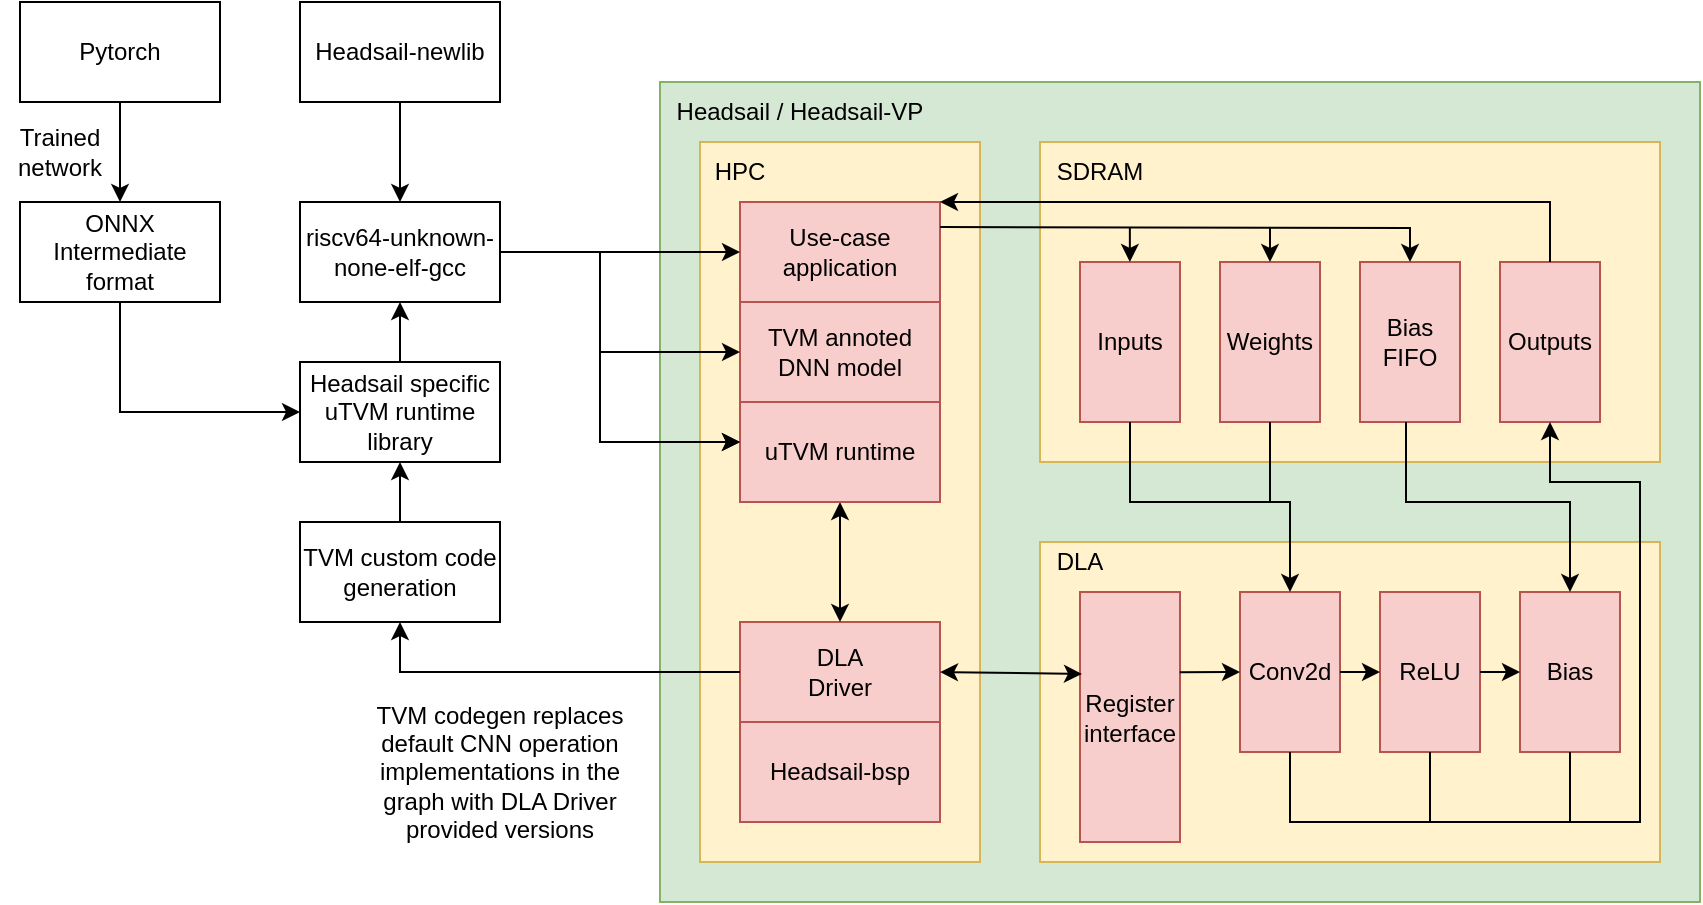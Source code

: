 <mxfile version="24.5.5" type="device">
  <diagram name="Page-1" id="GCnkC4KoJbqLiDJJ_nu2">
    <mxGraphModel dx="1582" dy="480" grid="1" gridSize="10" guides="1" tooltips="1" connect="1" arrows="1" fold="1" page="1" pageScale="1" pageWidth="827" pageHeight="1169" math="0" shadow="0">
      <root>
        <mxCell id="0" />
        <mxCell id="1" parent="0" />
        <mxCell id="RKTFT_MF-WC7LOVPMdj9-1" value="Pytorch" style="rounded=0;whiteSpace=wrap;html=1;" parent="1" vertex="1">
          <mxGeometry x="-10" y="60" width="100" height="50" as="geometry" />
        </mxCell>
        <mxCell id="RKTFT_MF-WC7LOVPMdj9-2" value="" style="endArrow=classic;html=1;rounded=0;exitX=0.5;exitY=1;exitDx=0;exitDy=0;entryX=0.5;entryY=0;entryDx=0;entryDy=0;" parent="1" source="RKTFT_MF-WC7LOVPMdj9-1" target="RKTFT_MF-WC7LOVPMdj9-4" edge="1">
          <mxGeometry width="50" height="50" relative="1" as="geometry">
            <mxPoint x="-90" y="200" as="sourcePoint" />
            <mxPoint y="185" as="targetPoint" />
          </mxGeometry>
        </mxCell>
        <mxCell id="RKTFT_MF-WC7LOVPMdj9-3" value="Trained network" style="text;html=1;align=center;verticalAlign=middle;whiteSpace=wrap;rounded=0;" parent="1" vertex="1">
          <mxGeometry x="-20" y="120" width="60" height="30" as="geometry" />
        </mxCell>
        <mxCell id="RKTFT_MF-WC7LOVPMdj9-4" value="&lt;div&gt;ONNX&lt;/div&gt;&lt;div&gt;Intermediate&lt;/div&gt;&lt;div&gt;format&lt;br&gt;&lt;/div&gt;" style="rounded=0;whiteSpace=wrap;html=1;" parent="1" vertex="1">
          <mxGeometry x="-10" y="160" width="100" height="50" as="geometry" />
        </mxCell>
        <mxCell id="RKTFT_MF-WC7LOVPMdj9-6" value="&lt;div&gt;TVM custom code generation&lt;br&gt;&lt;/div&gt;" style="rounded=0;whiteSpace=wrap;html=1;" parent="1" vertex="1">
          <mxGeometry x="130" y="320" width="100" height="50" as="geometry" />
        </mxCell>
        <mxCell id="RKTFT_MF-WC7LOVPMdj9-12" value="" style="rounded=0;whiteSpace=wrap;html=1;fillColor=#d5e8d4;strokeColor=#82b366;" parent="1" vertex="1">
          <mxGeometry x="310" y="100" width="520" height="410" as="geometry" />
        </mxCell>
        <mxCell id="RKTFT_MF-WC7LOVPMdj9-13" value="Headsail / Headsail-VP" style="text;html=1;align=center;verticalAlign=middle;whiteSpace=wrap;rounded=0;movable=1;resizable=1;rotatable=1;deletable=1;editable=1;locked=0;connectable=1;" parent="1" vertex="1">
          <mxGeometry x="310" y="100" width="140" height="30" as="geometry" />
        </mxCell>
        <mxCell id="RKTFT_MF-WC7LOVPMdj9-14" value="&lt;div&gt;&lt;br&gt;&lt;/div&gt;" style="rounded=0;whiteSpace=wrap;html=1;fillColor=#fff2cc;strokeColor=#d6b656;" parent="1" vertex="1">
          <mxGeometry x="500" y="330" width="310" height="160" as="geometry" />
        </mxCell>
        <mxCell id="RKTFT_MF-WC7LOVPMdj9-15" value="" style="rounded=0;whiteSpace=wrap;html=1;fillColor=#fff2cc;strokeColor=#d6b656;" parent="1" vertex="1">
          <mxGeometry x="330" y="130" width="140" height="360" as="geometry" />
        </mxCell>
        <mxCell id="RKTFT_MF-WC7LOVPMdj9-16" value="HPC" style="text;html=1;align=center;verticalAlign=middle;whiteSpace=wrap;rounded=0;" parent="1" vertex="1">
          <mxGeometry x="330" y="130" width="40" height="30" as="geometry" />
        </mxCell>
        <mxCell id="RKTFT_MF-WC7LOVPMdj9-17" value="&lt;div&gt;DLA&lt;/div&gt;Driver" style="rounded=0;whiteSpace=wrap;html=1;fillColor=#f8cecc;strokeColor=#b85450;" parent="1" vertex="1">
          <mxGeometry x="350" y="370" width="100" height="50" as="geometry" />
        </mxCell>
        <mxCell id="RKTFT_MF-WC7LOVPMdj9-19" value="TVM annoted DNN model" style="rounded=0;whiteSpace=wrap;html=1;fillColor=#f8cecc;strokeColor=#b85450;" parent="1" vertex="1">
          <mxGeometry x="350" y="210" width="100" height="50" as="geometry" />
        </mxCell>
        <mxCell id="RKTFT_MF-WC7LOVPMdj9-20" value="Use-case application" style="rounded=0;whiteSpace=wrap;html=1;fillColor=#f8cecc;strokeColor=#b85450;" parent="1" vertex="1">
          <mxGeometry x="350" y="160" width="100" height="50" as="geometry" />
        </mxCell>
        <mxCell id="RKTFT_MF-WC7LOVPMdj9-22" value="" style="endArrow=classic;html=1;rounded=0;exitX=0;exitY=0.5;exitDx=0;exitDy=0;entryX=0.5;entryY=1;entryDx=0;entryDy=0;" parent="1" source="RKTFT_MF-WC7LOVPMdj9-17" target="RKTFT_MF-WC7LOVPMdj9-6" edge="1">
          <mxGeometry width="50" height="50" relative="1" as="geometry">
            <mxPoint x="560" y="460" as="sourcePoint" />
            <mxPoint x="420" y="290" as="targetPoint" />
            <Array as="points">
              <mxPoint x="180" y="395" />
            </Array>
          </mxGeometry>
        </mxCell>
        <mxCell id="RKTFT_MF-WC7LOVPMdj9-23" value="TVM codegen replaces default CNN operation implementations in the graph with DLA Driver provided versions" style="text;html=1;align=center;verticalAlign=middle;whiteSpace=wrap;rounded=0;" parent="1" vertex="1">
          <mxGeometry x="160" y="390" width="140" height="110" as="geometry" />
        </mxCell>
        <mxCell id="RKTFT_MF-WC7LOVPMdj9-25" value="" style="endArrow=classic;html=1;rounded=0;entryX=0.5;entryY=0;entryDx=0;entryDy=0;startArrow=classic;startFill=1;exitX=0.5;exitY=1;exitDx=0;exitDy=0;" parent="1" source="XQA7pXo1ysXqEkYJho-K-1" target="RKTFT_MF-WC7LOVPMdj9-17" edge="1">
          <mxGeometry width="50" height="50" relative="1" as="geometry">
            <mxPoint x="400" y="300" as="sourcePoint" />
            <mxPoint x="490" y="270" as="targetPoint" />
          </mxGeometry>
        </mxCell>
        <mxCell id="RKTFT_MF-WC7LOVPMdj9-28" value="&lt;div&gt;Headsail specific uTVM runtime library&lt;br&gt;&lt;/div&gt;" style="rounded=0;whiteSpace=wrap;html=1;" parent="1" vertex="1">
          <mxGeometry x="130" y="240" width="100" height="50" as="geometry" />
        </mxCell>
        <mxCell id="RKTFT_MF-WC7LOVPMdj9-29" value="" style="endArrow=classic;html=1;rounded=0;exitX=0.5;exitY=0;exitDx=0;exitDy=0;" parent="1" source="RKTFT_MF-WC7LOVPMdj9-6" target="RKTFT_MF-WC7LOVPMdj9-28" edge="1">
          <mxGeometry width="50" height="50" relative="1" as="geometry">
            <mxPoint x="280" y="310" as="sourcePoint" />
            <mxPoint x="330" y="260" as="targetPoint" />
          </mxGeometry>
        </mxCell>
        <mxCell id="RKTFT_MF-WC7LOVPMdj9-31" value="riscv64-unknown-none-elf-gcc" style="rounded=0;whiteSpace=wrap;html=1;" parent="1" vertex="1">
          <mxGeometry x="130" y="160" width="100" height="50" as="geometry" />
        </mxCell>
        <mxCell id="RKTFT_MF-WC7LOVPMdj9-32" value="" style="endArrow=classic;html=1;rounded=0;exitX=0.5;exitY=0;exitDx=0;exitDy=0;entryX=0.5;entryY=1;entryDx=0;entryDy=0;" parent="1" source="RKTFT_MF-WC7LOVPMdj9-28" target="RKTFT_MF-WC7LOVPMdj9-31" edge="1">
          <mxGeometry width="50" height="50" relative="1" as="geometry">
            <mxPoint x="280" y="310" as="sourcePoint" />
            <mxPoint x="330" y="260" as="targetPoint" />
          </mxGeometry>
        </mxCell>
        <mxCell id="RKTFT_MF-WC7LOVPMdj9-34" value="Headsail-newlib" style="rounded=0;whiteSpace=wrap;html=1;" parent="1" vertex="1">
          <mxGeometry x="130" y="60" width="100" height="50" as="geometry" />
        </mxCell>
        <mxCell id="RKTFT_MF-WC7LOVPMdj9-35" value="" style="endArrow=classic;html=1;rounded=0;exitX=0.5;exitY=1;exitDx=0;exitDy=0;entryX=0.5;entryY=0;entryDx=0;entryDy=0;" parent="1" source="RKTFT_MF-WC7LOVPMdj9-34" target="RKTFT_MF-WC7LOVPMdj9-31" edge="1">
          <mxGeometry width="50" height="50" relative="1" as="geometry">
            <mxPoint x="130" y="310" as="sourcePoint" />
            <mxPoint x="180" y="150" as="targetPoint" />
          </mxGeometry>
        </mxCell>
        <mxCell id="RKTFT_MF-WC7LOVPMdj9-36" value="" style="endArrow=classic;html=1;rounded=0;exitX=0.5;exitY=1;exitDx=0;exitDy=0;entryX=0;entryY=0.5;entryDx=0;entryDy=0;" parent="1" source="RKTFT_MF-WC7LOVPMdj9-4" target="RKTFT_MF-WC7LOVPMdj9-28" edge="1">
          <mxGeometry width="50" height="50" relative="1" as="geometry">
            <mxPoint x="170" y="290" as="sourcePoint" />
            <mxPoint x="220" y="240" as="targetPoint" />
            <Array as="points">
              <mxPoint x="40" y="265" />
            </Array>
          </mxGeometry>
        </mxCell>
        <mxCell id="RKTFT_MF-WC7LOVPMdj9-38" value="" style="rounded=0;whiteSpace=wrap;html=1;fillColor=#fff2cc;strokeColor=#d6b656;" parent="1" vertex="1">
          <mxGeometry x="500" y="130" width="310" height="160" as="geometry" />
        </mxCell>
        <mxCell id="RKTFT_MF-WC7LOVPMdj9-39" value="SDRAM" style="text;html=1;align=center;verticalAlign=middle;whiteSpace=wrap;rounded=0;" parent="1" vertex="1">
          <mxGeometry x="500" y="130" width="60" height="30" as="geometry" />
        </mxCell>
        <mxCell id="RKTFT_MF-WC7LOVPMdj9-41" value="DLA" style="text;html=1;align=center;verticalAlign=middle;whiteSpace=wrap;rounded=0;" parent="1" vertex="1">
          <mxGeometry x="490" y="325" width="60" height="30" as="geometry" />
        </mxCell>
        <mxCell id="RKTFT_MF-WC7LOVPMdj9-42" value="Conv2d" style="rounded=0;whiteSpace=wrap;html=1;fillColor=#f8cecc;strokeColor=#b85450;" parent="1" vertex="1">
          <mxGeometry x="600" y="355" width="50" height="80" as="geometry" />
        </mxCell>
        <mxCell id="RKTFT_MF-WC7LOVPMdj9-43" value="ReLU" style="rounded=0;whiteSpace=wrap;html=1;fillColor=#f8cecc;strokeColor=#b85450;" parent="1" vertex="1">
          <mxGeometry x="670" y="355" width="50" height="80" as="geometry" />
        </mxCell>
        <mxCell id="RKTFT_MF-WC7LOVPMdj9-44" value="Bias" style="rounded=0;whiteSpace=wrap;html=1;fillColor=#f8cecc;strokeColor=#b85450;" parent="1" vertex="1">
          <mxGeometry x="740" y="355" width="50" height="80" as="geometry" />
        </mxCell>
        <mxCell id="RKTFT_MF-WC7LOVPMdj9-46" value="" style="endArrow=classic;html=1;rounded=0;entryX=0;entryY=0.5;entryDx=0;entryDy=0;exitX=1;exitY=0.5;exitDx=0;exitDy=0;" parent="1" source="RKTFT_MF-WC7LOVPMdj9-42" target="RKTFT_MF-WC7LOVPMdj9-43" edge="1">
          <mxGeometry width="50" height="50" relative="1" as="geometry">
            <mxPoint x="380" y="350" as="sourcePoint" />
            <mxPoint x="430" y="300" as="targetPoint" />
          </mxGeometry>
        </mxCell>
        <mxCell id="RKTFT_MF-WC7LOVPMdj9-47" value="" style="endArrow=classic;html=1;rounded=0;entryX=0;entryY=0.5;entryDx=0;entryDy=0;exitX=1;exitY=0.5;exitDx=0;exitDy=0;" parent="1" source="RKTFT_MF-WC7LOVPMdj9-43" target="RKTFT_MF-WC7LOVPMdj9-44" edge="1">
          <mxGeometry width="50" height="50" relative="1" as="geometry">
            <mxPoint x="380" y="350" as="sourcePoint" />
            <mxPoint x="430" y="300" as="targetPoint" />
          </mxGeometry>
        </mxCell>
        <mxCell id="RKTFT_MF-WC7LOVPMdj9-61" value="Inputs" style="rounded=0;whiteSpace=wrap;html=1;fillColor=#f8cecc;strokeColor=#b85450;" parent="1" vertex="1">
          <mxGeometry x="520" y="190" width="50" height="80" as="geometry" />
        </mxCell>
        <mxCell id="RKTFT_MF-WC7LOVPMdj9-62" value="Weights" style="rounded=0;whiteSpace=wrap;html=1;fillColor=#f8cecc;strokeColor=#b85450;" parent="1" vertex="1">
          <mxGeometry x="590" y="190" width="50" height="80" as="geometry" />
        </mxCell>
        <mxCell id="RKTFT_MF-WC7LOVPMdj9-63" value="Outputs" style="rounded=0;whiteSpace=wrap;html=1;fillColor=#f8cecc;strokeColor=#b85450;" parent="1" vertex="1">
          <mxGeometry x="730" y="190" width="50" height="80" as="geometry" />
        </mxCell>
        <mxCell id="RKTFT_MF-WC7LOVPMdj9-65" value="&lt;div&gt;Bias&lt;/div&gt;&lt;div&gt;FIFO&lt;br&gt;&lt;/div&gt;" style="rounded=0;whiteSpace=wrap;html=1;fillColor=#f8cecc;strokeColor=#b85450;" parent="1" vertex="1">
          <mxGeometry x="660" y="190" width="50" height="80" as="geometry" />
        </mxCell>
        <mxCell id="RKTFT_MF-WC7LOVPMdj9-72" value="" style="endArrow=classic;html=1;rounded=0;exitX=0.75;exitY=1;exitDx=0;exitDy=0;entryX=0.5;entryY=0;entryDx=0;entryDy=0;" parent="1" target="RKTFT_MF-WC7LOVPMdj9-44" edge="1">
          <mxGeometry width="50" height="50" relative="1" as="geometry">
            <mxPoint x="683" y="270" as="sourcePoint" />
            <mxPoint x="710" y="355" as="targetPoint" />
            <Array as="points">
              <mxPoint x="683" y="310" />
              <mxPoint x="765" y="310" />
            </Array>
          </mxGeometry>
        </mxCell>
        <mxCell id="RKTFT_MF-WC7LOVPMdj9-74" value="" style="endArrow=classic;html=1;rounded=0;exitX=0.5;exitY=0;exitDx=0;exitDy=0;entryX=1;entryY=0;entryDx=0;entryDy=0;" parent="1" source="RKTFT_MF-WC7LOVPMdj9-63" target="RKTFT_MF-WC7LOVPMdj9-20" edge="1">
          <mxGeometry width="50" height="50" relative="1" as="geometry">
            <mxPoint x="440" y="350" as="sourcePoint" />
            <mxPoint x="480" y="170" as="targetPoint" />
            <Array as="points">
              <mxPoint x="755" y="160" />
            </Array>
          </mxGeometry>
        </mxCell>
        <mxCell id="RKTFT_MF-WC7LOVPMdj9-76" value="" style="endArrow=classic;html=1;rounded=0;entryX=0.5;entryY=0;entryDx=0;entryDy=0;exitX=1;exitY=0.25;exitDx=0;exitDy=0;" parent="1" source="RKTFT_MF-WC7LOVPMdj9-20" target="RKTFT_MF-WC7LOVPMdj9-65" edge="1">
          <mxGeometry width="50" height="50" relative="1" as="geometry">
            <mxPoint x="440" y="350" as="sourcePoint" />
            <mxPoint x="490" y="300" as="targetPoint" />
            <Array as="points">
              <mxPoint x="685" y="173" />
            </Array>
          </mxGeometry>
        </mxCell>
        <mxCell id="RKTFT_MF-WC7LOVPMdj9-77" value="" style="endArrow=classic;html=1;rounded=0;entryX=0.5;entryY=0;entryDx=0;entryDy=0;" parent="1" target="RKTFT_MF-WC7LOVPMdj9-62" edge="1">
          <mxGeometry width="50" height="50" relative="1" as="geometry">
            <mxPoint x="615" y="173" as="sourcePoint" />
            <mxPoint x="490" y="300" as="targetPoint" />
          </mxGeometry>
        </mxCell>
        <mxCell id="RKTFT_MF-WC7LOVPMdj9-78" value="" style="endArrow=classic;html=1;rounded=0;entryX=0.5;entryY=0;entryDx=0;entryDy=0;" parent="1" edge="1">
          <mxGeometry width="50" height="50" relative="1" as="geometry">
            <mxPoint x="544.93" y="173" as="sourcePoint" />
            <mxPoint x="544.93" y="190" as="targetPoint" />
          </mxGeometry>
        </mxCell>
        <mxCell id="RKTFT_MF-WC7LOVPMdj9-80" value="" style="endArrow=classic;html=1;rounded=0;entryX=0;entryY=0.5;entryDx=0;entryDy=0;exitX=1;exitY=0.5;exitDx=0;exitDy=0;" parent="1" source="RKTFT_MF-WC7LOVPMdj9-31" target="RKTFT_MF-WC7LOVPMdj9-20" edge="1">
          <mxGeometry width="50" height="50" relative="1" as="geometry">
            <mxPoint x="350" y="330" as="sourcePoint" />
            <mxPoint x="400" y="280" as="targetPoint" />
          </mxGeometry>
        </mxCell>
        <mxCell id="RKTFT_MF-WC7LOVPMdj9-81" value="" style="endArrow=classic;html=1;rounded=0;entryX=0;entryY=0.5;entryDx=0;entryDy=0;" parent="1" target="RKTFT_MF-WC7LOVPMdj9-19" edge="1">
          <mxGeometry width="50" height="50" relative="1" as="geometry">
            <mxPoint x="280" y="185" as="sourcePoint" />
            <mxPoint x="400" y="280" as="targetPoint" />
            <Array as="points">
              <mxPoint x="280" y="235" />
            </Array>
          </mxGeometry>
        </mxCell>
        <mxCell id="XQA7pXo1ysXqEkYJho-K-1" value="uTVM runtime" style="rounded=0;whiteSpace=wrap;html=1;fillColor=#f8cecc;strokeColor=#b85450;" vertex="1" parent="1">
          <mxGeometry x="350" y="260" width="100" height="50" as="geometry" />
        </mxCell>
        <mxCell id="XQA7pXo1ysXqEkYJho-K-2" value="" style="endArrow=classic;html=1;rounded=0;entryX=0;entryY=0.5;entryDx=0;entryDy=0;" edge="1" parent="1">
          <mxGeometry width="50" height="50" relative="1" as="geometry">
            <mxPoint x="280" y="230" as="sourcePoint" />
            <mxPoint x="350" y="280" as="targetPoint" />
            <Array as="points">
              <mxPoint x="280" y="280" />
            </Array>
          </mxGeometry>
        </mxCell>
        <mxCell id="XQA7pXo1ysXqEkYJho-K-3" value="" style="endArrow=classic;html=1;rounded=0;entryX=0;entryY=0.5;entryDx=0;entryDy=0;" edge="1" parent="1">
          <mxGeometry width="50" height="50" relative="1" as="geometry">
            <mxPoint x="280" y="230" as="sourcePoint" />
            <mxPoint x="350" y="280" as="targetPoint" />
            <Array as="points">
              <mxPoint x="280" y="280" />
            </Array>
          </mxGeometry>
        </mxCell>
        <mxCell id="XQA7pXo1ysXqEkYJho-K-4" value="Headsail-bsp" style="rounded=0;whiteSpace=wrap;html=1;fillColor=#f8cecc;strokeColor=#b85450;" vertex="1" parent="1">
          <mxGeometry x="350" y="420" width="100" height="50" as="geometry" />
        </mxCell>
        <mxCell id="XQA7pXo1ysXqEkYJho-K-6" value="Register interface" style="rounded=0;whiteSpace=wrap;html=1;fillColor=#f8cecc;strokeColor=#b85450;" vertex="1" parent="1">
          <mxGeometry x="520" y="355" width="50" height="125" as="geometry" />
        </mxCell>
        <mxCell id="XQA7pXo1ysXqEkYJho-K-7" value="" style="endArrow=classic;html=1;rounded=0;entryX=0;entryY=0.5;entryDx=0;entryDy=0;exitX=0.997;exitY=0.321;exitDx=0;exitDy=0;exitPerimeter=0;" edge="1" parent="1" source="XQA7pXo1ysXqEkYJho-K-6" target="RKTFT_MF-WC7LOVPMdj9-42">
          <mxGeometry width="50" height="50" relative="1" as="geometry">
            <mxPoint x="571" y="395" as="sourcePoint" />
            <mxPoint x="680" y="405" as="targetPoint" />
          </mxGeometry>
        </mxCell>
        <mxCell id="XQA7pXo1ysXqEkYJho-K-8" value="" style="endArrow=classic;html=1;rounded=0;exitX=0.5;exitY=1;exitDx=0;exitDy=0;entryX=0.5;entryY=0;entryDx=0;entryDy=0;" edge="1" parent="1" source="RKTFT_MF-WC7LOVPMdj9-61" target="RKTFT_MF-WC7LOVPMdj9-42">
          <mxGeometry width="50" height="50" relative="1" as="geometry">
            <mxPoint x="550" y="270" as="sourcePoint" />
            <mxPoint x="632" y="355" as="targetPoint" />
            <Array as="points">
              <mxPoint x="545" y="310" />
              <mxPoint x="625" y="310" />
            </Array>
          </mxGeometry>
        </mxCell>
        <mxCell id="XQA7pXo1ysXqEkYJho-K-9" value="" style="endArrow=none;html=1;rounded=0;entryX=0.5;entryY=1;entryDx=0;entryDy=0;" edge="1" parent="1" target="RKTFT_MF-WC7LOVPMdj9-62">
          <mxGeometry width="50" height="50" relative="1" as="geometry">
            <mxPoint x="615" y="310" as="sourcePoint" />
            <mxPoint x="700" y="340" as="targetPoint" />
          </mxGeometry>
        </mxCell>
        <mxCell id="XQA7pXo1ysXqEkYJho-K-11" value="" style="endArrow=classic;html=1;rounded=0;entryX=1;entryY=0.5;entryDx=0;entryDy=0;startArrow=classic;startFill=1;exitX=0.02;exitY=0.328;exitDx=0;exitDy=0;exitPerimeter=0;" edge="1" parent="1" source="XQA7pXo1ysXqEkYJho-K-6" target="RKTFT_MF-WC7LOVPMdj9-17">
          <mxGeometry width="50" height="50" relative="1" as="geometry">
            <mxPoint x="410" y="320" as="sourcePoint" />
            <mxPoint x="410" y="380" as="targetPoint" />
          </mxGeometry>
        </mxCell>
        <mxCell id="XQA7pXo1ysXqEkYJho-K-12" value="" style="endArrow=classic;html=1;rounded=0;entryX=0.5;entryY=1;entryDx=0;entryDy=0;exitX=0.5;exitY=1;exitDx=0;exitDy=0;" edge="1" parent="1" source="RKTFT_MF-WC7LOVPMdj9-42" target="RKTFT_MF-WC7LOVPMdj9-63">
          <mxGeometry width="50" height="50" relative="1" as="geometry">
            <mxPoint x="730" y="405" as="sourcePoint" />
            <mxPoint x="750" y="405" as="targetPoint" />
            <Array as="points">
              <mxPoint x="625" y="470" />
              <mxPoint x="710" y="470" />
              <mxPoint x="800" y="470" />
              <mxPoint x="800" y="300" />
              <mxPoint x="755" y="300" />
            </Array>
          </mxGeometry>
        </mxCell>
        <mxCell id="XQA7pXo1ysXqEkYJho-K-13" value="" style="endArrow=none;html=1;rounded=0;entryX=0.5;entryY=1;entryDx=0;entryDy=0;" edge="1" parent="1" target="RKTFT_MF-WC7LOVPMdj9-43">
          <mxGeometry width="50" height="50" relative="1" as="geometry">
            <mxPoint x="695" y="470" as="sourcePoint" />
            <mxPoint x="650" y="340" as="targetPoint" />
          </mxGeometry>
        </mxCell>
        <mxCell id="XQA7pXo1ysXqEkYJho-K-14" value="" style="endArrow=none;html=1;rounded=0;entryX=0.5;entryY=1;entryDx=0;entryDy=0;" edge="1" parent="1" target="RKTFT_MF-WC7LOVPMdj9-44">
          <mxGeometry width="50" height="50" relative="1" as="geometry">
            <mxPoint x="765" y="470" as="sourcePoint" />
            <mxPoint x="650" y="340" as="targetPoint" />
          </mxGeometry>
        </mxCell>
      </root>
    </mxGraphModel>
  </diagram>
</mxfile>
